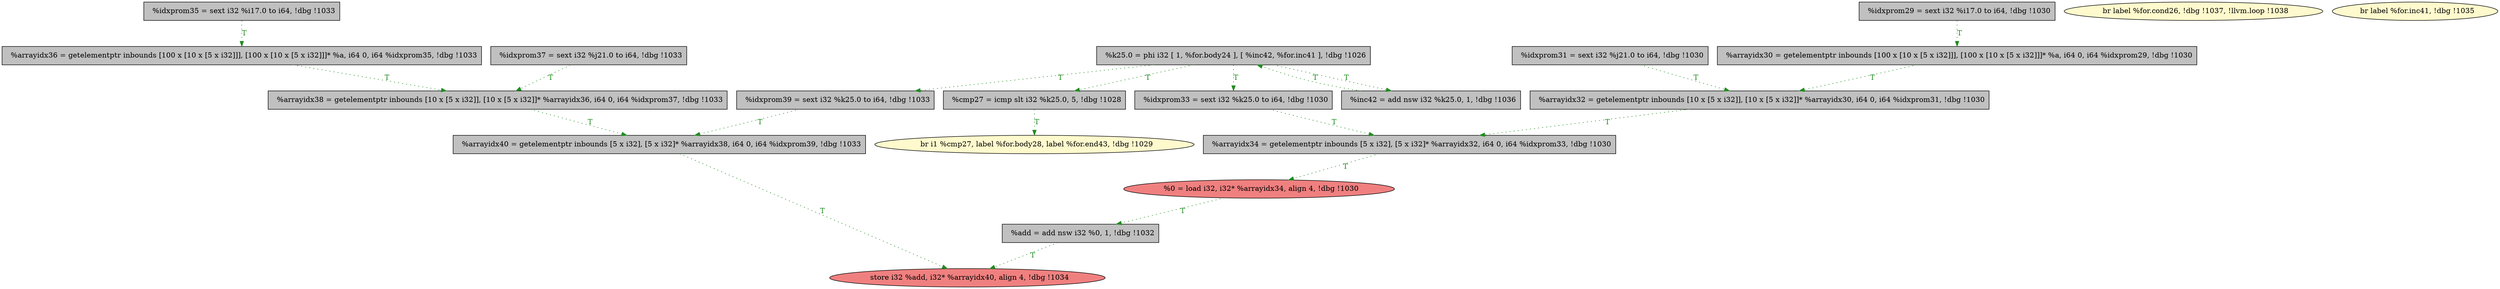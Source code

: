
digraph G {


node693 [fillcolor=grey,label="  %arrayidx38 = getelementptr inbounds [10 x [5 x i32]], [10 x [5 x i32]]* %arrayidx36, i64 0, i64 %idxprom37, !dbg !1033",shape=rectangle,style=filled ]
node691 [fillcolor=grey,label="  %idxprom37 = sext i32 %j21.0 to i64, !dbg !1033",shape=rectangle,style=filled ]
node690 [fillcolor=grey,label="  %idxprom35 = sext i32 %i17.0 to i64, !dbg !1033",shape=rectangle,style=filled ]
node676 [fillcolor=grey,label="  %arrayidx40 = getelementptr inbounds [5 x i32], [5 x i32]* %arrayidx38, i64 0, i64 %idxprom39, !dbg !1033",shape=rectangle,style=filled ]
node682 [fillcolor=grey,label="  %cmp27 = icmp slt i32 %k25.0, 5, !dbg !1028",shape=rectangle,style=filled ]
node681 [fillcolor=grey,label="  %inc42 = add nsw i32 %k25.0, 1, !dbg !1036",shape=rectangle,style=filled ]
node678 [fillcolor=grey,label="  %k25.0 = phi i32 [ 1, %for.body24 ], [ %inc42, %for.inc41 ], !dbg !1026",shape=rectangle,style=filled ]
node673 [fillcolor=lemonchiffon,label="  br label %for.cond26, !dbg !1037, !llvm.loop !1038",shape=ellipse,style=filled ]
node692 [fillcolor=grey,label="  %arrayidx30 = getelementptr inbounds [100 x [10 x [5 x i32]]], [100 x [10 x [5 x i32]]]* %a, i64 0, i64 %idxprom29, !dbg !1030",shape=rectangle,style=filled ]
node683 [fillcolor=grey,label="  %arrayidx36 = getelementptr inbounds [100 x [10 x [5 x i32]]], [100 x [10 x [5 x i32]]]* %a, i64 0, i64 %idxprom35, !dbg !1033",shape=rectangle,style=filled ]
node679 [fillcolor=grey,label="  %arrayidx34 = getelementptr inbounds [5 x i32], [5 x i32]* %arrayidx32, i64 0, i64 %idxprom33, !dbg !1030",shape=rectangle,style=filled ]
node675 [fillcolor=lightcoral,label="  store i32 %add, i32* %arrayidx40, align 4, !dbg !1034",shape=ellipse,style=filled ]
node688 [fillcolor=lemonchiffon,label="  br i1 %cmp27, label %for.body28, label %for.end43, !dbg !1029",shape=ellipse,style=filled ]
node680 [fillcolor=grey,label="  %idxprom29 = sext i32 %i17.0 to i64, !dbg !1030",shape=rectangle,style=filled ]
node689 [fillcolor=grey,label="  %add = add nsw i32 %0, 1, !dbg !1032",shape=rectangle,style=filled ]
node684 [fillcolor=grey,label="  %idxprom33 = sext i32 %k25.0 to i64, !dbg !1030",shape=rectangle,style=filled ]
node685 [fillcolor=lightcoral,label="  %0 = load i32, i32* %arrayidx34, align 4, !dbg !1030",shape=ellipse,style=filled ]
node674 [fillcolor=lemonchiffon,label="  br label %for.inc41, !dbg !1035",shape=ellipse,style=filled ]
node686 [fillcolor=grey,label="  %idxprom31 = sext i32 %j21.0 to i64, !dbg !1030",shape=rectangle,style=filled ]
node677 [fillcolor=grey,label="  %arrayidx32 = getelementptr inbounds [10 x [5 x i32]], [10 x [5 x i32]]* %arrayidx30, i64 0, i64 %idxprom31, !dbg !1030",shape=rectangle,style=filled ]
node687 [fillcolor=grey,label="  %idxprom39 = sext i32 %k25.0 to i64, !dbg !1033",shape=rectangle,style=filled ]

node693->node676 [style=dotted,color=forestgreen,label="T",fontcolor=forestgreen ]
node686->node677 [style=dotted,color=forestgreen,label="T",fontcolor=forestgreen ]
node678->node682 [style=dotted,color=forestgreen,label="T",fontcolor=forestgreen ]
node678->node684 [style=dotted,color=forestgreen,label="T",fontcolor=forestgreen ]
node692->node677 [style=dotted,color=forestgreen,label="T",fontcolor=forestgreen ]
node678->node687 [style=dotted,color=forestgreen,label="T",fontcolor=forestgreen ]
node690->node683 [style=dotted,color=forestgreen,label="T",fontcolor=forestgreen ]
node676->node675 [style=dotted,color=forestgreen,label="T",fontcolor=forestgreen ]
node691->node693 [style=dotted,color=forestgreen,label="T",fontcolor=forestgreen ]
node683->node693 [style=dotted,color=forestgreen,label="T",fontcolor=forestgreen ]
node678->node681 [style=dotted,color=forestgreen,label="T",fontcolor=forestgreen ]
node687->node676 [style=dotted,color=forestgreen,label="T",fontcolor=forestgreen ]
node677->node679 [style=dotted,color=forestgreen,label="T",fontcolor=forestgreen ]
node679->node685 [style=dotted,color=forestgreen,label="T",fontcolor=forestgreen ]
node685->node689 [style=dotted,color=forestgreen,label="T",fontcolor=forestgreen ]
node680->node692 [style=dotted,color=forestgreen,label="T",fontcolor=forestgreen ]
node689->node675 [style=dotted,color=forestgreen,label="T",fontcolor=forestgreen ]
node681->node678 [style=dotted,color=forestgreen,label="T",fontcolor=forestgreen ]
node682->node688 [style=dotted,color=forestgreen,label="T",fontcolor=forestgreen ]
node684->node679 [style=dotted,color=forestgreen,label="T",fontcolor=forestgreen ]


}
